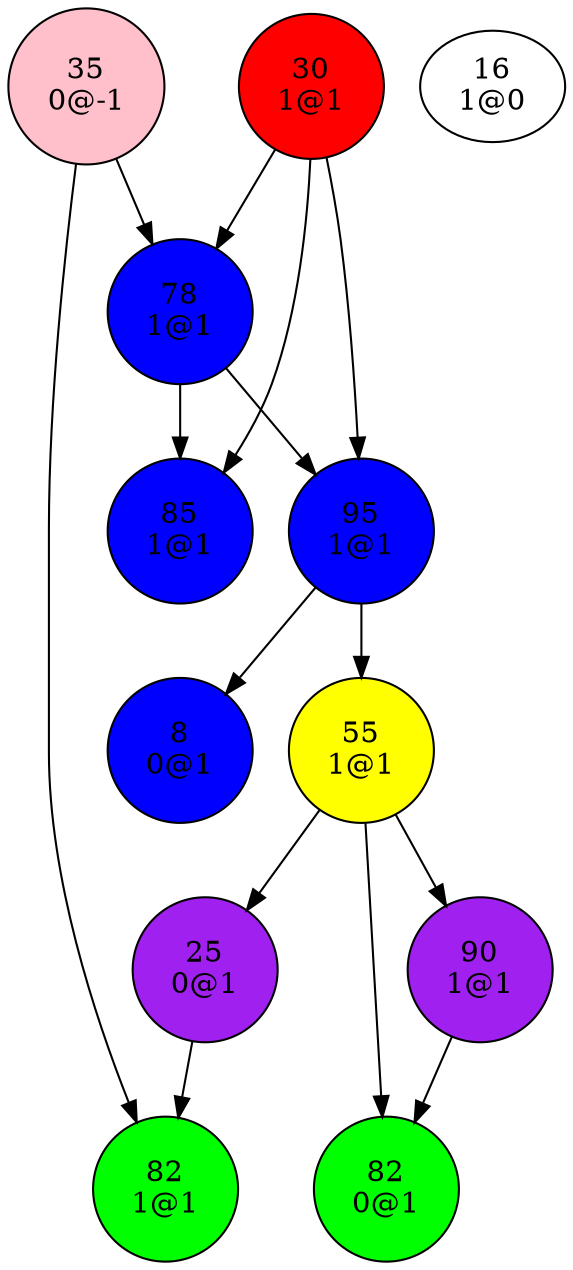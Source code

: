 digraph {
"8
0@1";
"16
1@0";
"25
0@1"->"82
1@1";
"30
1@1"->"78
1@1";
"30
1@1"->"85
1@1";
"30
1@1"->"95
1@1";
"35
0@-1"->"78
1@1";
"35
0@-1"->"82
1@1";
"55
1@1"->"25
0@1";
"55
1@1"->"82
0@1";
"55
1@1"->"90
1@1";
"78
1@1"->"85
1@1";
"78
1@1"->"95
1@1";
"82
0@1";
"82
1@1";
"85
1@1";
"90
1@1"->"82
0@1";
"95
1@1"->"8
0@1";
"95
1@1"->"55
1@1";
"8
0@1"[shape=circle, style=filled, fillcolor=blue];
"25
0@1"[shape=circle, style=filled, fillcolor=purple];
"30
1@1"[shape=circle, style=filled, fillcolor=red];
"35
0@-1"[shape=circle, style=filled, fillcolor=pink];
"55
1@1"[shape=circle, style=filled, fillcolor=yellow];
"78
1@1"[shape=circle, style=filled, fillcolor=blue];
"82
0@1"[shape=circle, style=filled, fillcolor=green];
"82
1@1"[shape=circle, style=filled, fillcolor=green];
"85
1@1"[shape=circle, style=filled, fillcolor=blue];
"90
1@1"[shape=circle, style=filled, fillcolor=purple];
"95
1@1"[shape=circle, style=filled, fillcolor=blue];
}